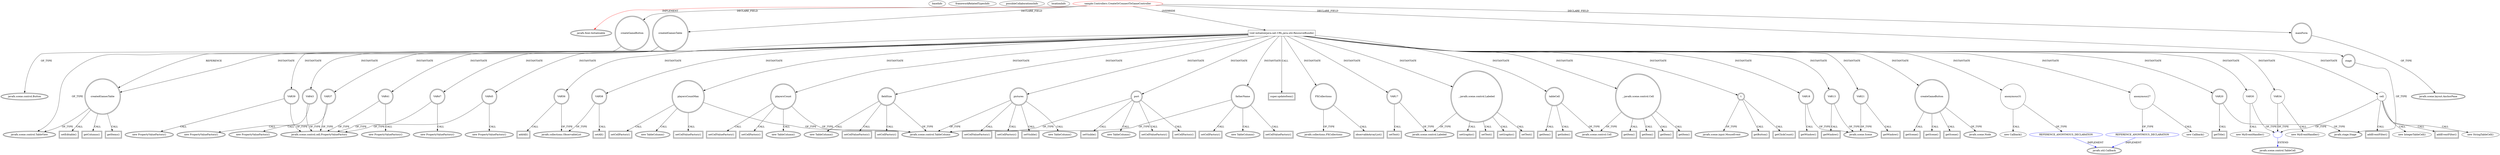 digraph {
baseInfo[graphId=2811,category="extension_graph",isAnonymous=false,possibleRelation=true]
frameworkRelatedTypesInfo[0="javafx.fxml.Initializable"]
possibleCollaborationsInfo[0="2811~OVERRIDING_METHOD_DECLARATION-INSTANTIATION-OVERRIDING_METHOD_DECLARATION-INSTANTIATION-OVERRIDING_METHOD_DECLARATION-INSTANTIATION-~javafx.fxml.Initializable ~javafx.scene.control.TableCell ~false~false",1="2811~OVERRIDING_METHOD_DECLARATION-INSTANTIATION-~javafx.fxml.Initializable ~javafx.util.Callback ~false~true"]
locationInfo[projectName="greenua14-TicTacToeClient",filePath="/greenua14-TicTacToeClient/TicTacToeClient-master/src/sample/Controllers/CreateOrConnectToGameController.java",contextSignature="CreateOrConnectToGameController",graphId="2811"]
0[label="sample.Controllers.CreateOrConnectToGameController",vertexType="ROOT_CLIENT_CLASS_DECLARATION",isFrameworkType=false,color=red]
1[label="javafx.fxml.Initializable",vertexType="FRAMEWORK_INTERFACE_TYPE",isFrameworkType=true,peripheries=2]
2[label="createGameButton",vertexType="FIELD_DECLARATION",isFrameworkType=true,peripheries=2,shape=circle]
3[label="javafx.scene.control.Button",vertexType="FRAMEWORK_CLASS_TYPE",isFrameworkType=true,peripheries=2]
4[label="createdGamesTable",vertexType="FIELD_DECLARATION",isFrameworkType=true,peripheries=2,shape=circle]
5[label="javafx.scene.control.TableView",vertexType="FRAMEWORK_CLASS_TYPE",isFrameworkType=true,peripheries=2]
6[label="mainForm",vertexType="FIELD_DECLARATION",isFrameworkType=true,peripheries=2,shape=circle]
7[label="javafx.scene.layout.AnchorPane",vertexType="FRAMEWORK_CLASS_TYPE",isFrameworkType=true,peripheries=2]
8[label="stage",vertexType="FIELD_DECLARATION",isFrameworkType=true,peripheries=2,shape=circle]
9[label="javafx.stage.Stage",vertexType="FRAMEWORK_CLASS_TYPE",isFrameworkType=true,peripheries=2]
10[label="void initialize(java.net.URL,java.util.ResourceBundle)",vertexType="OVERRIDING_METHOD_DECLARATION",isFrameworkType=false,shape=box]
12[label="fatherName",vertexType="VARIABLE_EXPRESION",isFrameworkType=true,peripheries=2,shape=circle]
13[label="javafx.scene.control.TableColumn",vertexType="FRAMEWORK_CLASS_TYPE",isFrameworkType=true,peripheries=2]
11[label="new TableColumn()",vertexType="CONSTRUCTOR_CALL",isFrameworkType=true,peripheries=2]
15[label="playersCountMax",vertexType="VARIABLE_EXPRESION",isFrameworkType=true,peripheries=2,shape=circle]
14[label="new TableColumn()",vertexType="CONSTRUCTOR_CALL",isFrameworkType=true,peripheries=2]
18[label="playersCount",vertexType="VARIABLE_EXPRESION",isFrameworkType=true,peripheries=2,shape=circle]
17[label="new TableColumn()",vertexType="CONSTRUCTOR_CALL",isFrameworkType=true,peripheries=2]
21[label="fieldSize",vertexType="VARIABLE_EXPRESION",isFrameworkType=true,peripheries=2,shape=circle]
20[label="new TableColumn()",vertexType="CONSTRUCTOR_CALL",isFrameworkType=true,peripheries=2]
24[label="port",vertexType="VARIABLE_EXPRESION",isFrameworkType=true,peripheries=2,shape=circle]
23[label="new TableColumn()",vertexType="CONSTRUCTOR_CALL",isFrameworkType=true,peripheries=2]
27[label="pictures",vertexType="VARIABLE_EXPRESION",isFrameworkType=true,peripheries=2,shape=circle]
26[label="new TableColumn()",vertexType="CONSTRUCTOR_CALL",isFrameworkType=true,peripheries=2]
29[label="FXCollections",vertexType="VARIABLE_EXPRESION",isFrameworkType=true,peripheries=2,shape=circle]
31[label="javafx.collections.FXCollections",vertexType="FRAMEWORK_CLASS_TYPE",isFrameworkType=true,peripheries=2]
30[label="observableArrayList()",vertexType="INSIDE_CALL",isFrameworkType=true,peripheries=2,shape=box]
32[label="super.updateItem()",vertexType="SUPER_CALL",isFrameworkType=true,peripheries=2,shape=box]
33[label="_:javafx.scene.control.Labeled",vertexType="VARIABLE_EXPRESION",isFrameworkType=true,peripheries=2,shape=circle]
35[label="javafx.scene.control.Labeled",vertexType="FRAMEWORK_CLASS_TYPE",isFrameworkType=true,peripheries=2]
34[label="setText()",vertexType="INSIDE_CALL",isFrameworkType=true,peripheries=2,shape=box]
37[label="setGraphic()",vertexType="INSIDE_CALL",isFrameworkType=true,peripheries=2,shape=box]
38[label="_:javafx.scene.control.Cell",vertexType="VARIABLE_EXPRESION",isFrameworkType=true,peripheries=2,shape=circle]
40[label="javafx.scene.control.Cell",vertexType="FRAMEWORK_CLASS_TYPE",isFrameworkType=true,peripheries=2]
39[label="getItem()",vertexType="INSIDE_CALL",isFrameworkType=true,peripheries=2,shape=box]
42[label="getItem()",vertexType="INSIDE_CALL",isFrameworkType=true,peripheries=2,shape=box]
43[label="t",vertexType="VARIABLE_EXPRESION",isFrameworkType=true,peripheries=2,shape=circle]
45[label="javafx.scene.input.MouseEvent",vertexType="FRAMEWORK_CLASS_TYPE",isFrameworkType=true,peripheries=2]
44[label="getButton()",vertexType="INSIDE_CALL",isFrameworkType=true,peripheries=2,shape=box]
47[label="getClickCount()",vertexType="INSIDE_CALL",isFrameworkType=true,peripheries=2,shape=box]
48[label="VAR13",vertexType="VARIABLE_EXPRESION",isFrameworkType=true,peripheries=2,shape=circle]
50[label="javafx.scene.Scene",vertexType="FRAMEWORK_CLASS_TYPE",isFrameworkType=true,peripheries=2]
49[label="getWindow()",vertexType="INSIDE_CALL",isFrameworkType=true,peripheries=2,shape=box]
51[label="createGameButton",vertexType="VARIABLE_EXPRESION",isFrameworkType=true,peripheries=2,shape=circle]
53[label="javafx.scene.Node",vertexType="FRAMEWORK_CLASS_TYPE",isFrameworkType=true,peripheries=2]
52[label="getScene()",vertexType="INSIDE_CALL",isFrameworkType=true,peripheries=2,shape=box]
54[label="tableCell",vertexType="VARIABLE_EXPRESION",isFrameworkType=true,peripheries=2,shape=circle]
55[label="getItem()",vertexType="INSIDE_CALL",isFrameworkType=true,peripheries=2,shape=box]
58[label="getIndex()",vertexType="INSIDE_CALL",isFrameworkType=true,peripheries=2,shape=box]
59[label="VAR17",vertexType="VARIABLE_EXPRESION",isFrameworkType=true,peripheries=2,shape=circle]
60[label="setText()",vertexType="INSIDE_CALL",isFrameworkType=true,peripheries=2,shape=box]
62[label="VAR18",vertexType="VARIABLE_EXPRESION",isFrameworkType=true,peripheries=2,shape=circle]
63[label="getWindow()",vertexType="INSIDE_CALL",isFrameworkType=true,peripheries=2,shape=box]
66[label="getScene()",vertexType="INSIDE_CALL",isFrameworkType=true,peripheries=2,shape=box]
67[label="VAR20",vertexType="VARIABLE_EXPRESION",isFrameworkType=true,peripheries=2,shape=circle]
68[label="getTitle()",vertexType="INSIDE_CALL",isFrameworkType=true,peripheries=2,shape=box]
70[label="VAR21",vertexType="VARIABLE_EXPRESION",isFrameworkType=true,peripheries=2,shape=circle]
71[label="getWindow()",vertexType="INSIDE_CALL",isFrameworkType=true,peripheries=2,shape=box]
74[label="getScene()",vertexType="INSIDE_CALL",isFrameworkType=true,peripheries=2,shape=box]
77[label="setText()",vertexType="INSIDE_CALL",isFrameworkType=true,peripheries=2,shape=box]
79[label="setGraphic()",vertexType="INSIDE_CALL",isFrameworkType=true,peripheries=2,shape=box]
81[label="getItem()",vertexType="INSIDE_CALL",isFrameworkType=true,peripheries=2,shape=box]
83[label="getItem()",vertexType="INSIDE_CALL",isFrameworkType=true,peripheries=2,shape=box]
85[label="anonymous27",vertexType="VARIABLE_EXPRESION",isFrameworkType=false,shape=circle]
86[label="REFERENCE_ANONYMOUS_DECLARATION",vertexType="REFERENCE_ANONYMOUS_DECLARATION",isFrameworkType=false,color=blue]
87[label="javafx.util.Callback",vertexType="FRAMEWORK_INTERFACE_TYPE",isFrameworkType=true,peripheries=2]
84[label="new Callback()",vertexType="CONSTRUCTOR_CALL",isFrameworkType=false]
89[label="cell",vertexType="VARIABLE_EXPRESION",isFrameworkType=false,shape=circle]
90[label="",vertexType="REFERENCE_CLIENT_CLASS_DECLARATION",isFrameworkType=false,color=blue]
91[label="javafx.scene.control.TableCell",vertexType="FRAMEWORK_CLASS_TYPE",isFrameworkType=true,peripheries=2]
88[label="new StringTableCell()",vertexType="CONSTRUCTOR_CALL",isFrameworkType=false]
93[label="addEventFilter()",vertexType="INSIDE_CALL",isFrameworkType=true,peripheries=2,shape=box]
95[label="VAR30",vertexType="VARIABLE_EXPRESION",isFrameworkType=false,shape=circle]
94[label="new MyEventHandler()",vertexType="CONSTRUCTOR_CALL",isFrameworkType=false]
98[label="anonymous31",vertexType="VARIABLE_EXPRESION",isFrameworkType=false,shape=circle]
99[label="REFERENCE_ANONYMOUS_DECLARATION",vertexType="REFERENCE_ANONYMOUS_DECLARATION",isFrameworkType=false,color=blue]
97[label="new Callback()",vertexType="CONSTRUCTOR_CALL",isFrameworkType=false]
101[label="new IntegerTableCell()",vertexType="CONSTRUCTOR_CALL",isFrameworkType=false]
104[label="addEventFilter()",vertexType="INSIDE_CALL",isFrameworkType=true,peripheries=2,shape=box]
106[label="VAR34",vertexType="VARIABLE_EXPRESION",isFrameworkType=false,shape=circle]
105[label="new MyEventHandler()",vertexType="CONSTRUCTOR_CALL",isFrameworkType=false]
108[label="createdGamesTable",vertexType="VARIABLE_EXPRESION",isFrameworkType=true,peripheries=2,shape=circle]
109[label="setEditable()",vertexType="INSIDE_CALL",isFrameworkType=true,peripheries=2,shape=box]
112[label="setCellValueFactory()",vertexType="INSIDE_CALL",isFrameworkType=true,peripheries=2,shape=box]
114[label="VAR37",vertexType="VARIABLE_EXPRESION",isFrameworkType=true,peripheries=2,shape=circle]
115[label="javafx.scene.control.cell.PropertyValueFactory",vertexType="FRAMEWORK_CLASS_TYPE",isFrameworkType=true,peripheries=2]
113[label="new PropertyValueFactory()",vertexType="CONSTRUCTOR_CALL",isFrameworkType=true,peripheries=2]
117[label="setCellValueFactory()",vertexType="INSIDE_CALL",isFrameworkType=true,peripheries=2,shape=box]
119[label="VAR39",vertexType="VARIABLE_EXPRESION",isFrameworkType=true,peripheries=2,shape=circle]
118[label="new PropertyValueFactory()",vertexType="CONSTRUCTOR_CALL",isFrameworkType=true,peripheries=2]
122[label="setCellValueFactory()",vertexType="INSIDE_CALL",isFrameworkType=true,peripheries=2,shape=box]
124[label="VAR41",vertexType="VARIABLE_EXPRESION",isFrameworkType=true,peripheries=2,shape=circle]
123[label="new PropertyValueFactory()",vertexType="CONSTRUCTOR_CALL",isFrameworkType=true,peripheries=2]
127[label="setCellValueFactory()",vertexType="INSIDE_CALL",isFrameworkType=true,peripheries=2,shape=box]
129[label="VAR43",vertexType="VARIABLE_EXPRESION",isFrameworkType=true,peripheries=2,shape=circle]
128[label="new PropertyValueFactory()",vertexType="CONSTRUCTOR_CALL",isFrameworkType=true,peripheries=2]
132[label="setCellValueFactory()",vertexType="INSIDE_CALL",isFrameworkType=true,peripheries=2,shape=box]
134[label="VAR45",vertexType="VARIABLE_EXPRESION",isFrameworkType=true,peripheries=2,shape=circle]
133[label="new PropertyValueFactory()",vertexType="CONSTRUCTOR_CALL",isFrameworkType=true,peripheries=2]
137[label="setCellValueFactory()",vertexType="INSIDE_CALL",isFrameworkType=true,peripheries=2,shape=box]
139[label="VAR47",vertexType="VARIABLE_EXPRESION",isFrameworkType=true,peripheries=2,shape=circle]
138[label="new PropertyValueFactory()",vertexType="CONSTRUCTOR_CALL",isFrameworkType=true,peripheries=2]
142[label="setCellFactory()",vertexType="INSIDE_CALL",isFrameworkType=true,peripheries=2,shape=box]
144[label="setCellFactory()",vertexType="INSIDE_CALL",isFrameworkType=true,peripheries=2,shape=box]
146[label="setCellFactory()",vertexType="INSIDE_CALL",isFrameworkType=true,peripheries=2,shape=box]
148[label="setCellFactory()",vertexType="INSIDE_CALL",isFrameworkType=true,peripheries=2,shape=box]
150[label="setCellFactory()",vertexType="INSIDE_CALL",isFrameworkType=true,peripheries=2,shape=box]
152[label="setCellFactory()",vertexType="INSIDE_CALL",isFrameworkType=true,peripheries=2,shape=box]
154[label="setVisible()",vertexType="INSIDE_CALL",isFrameworkType=true,peripheries=2,shape=box]
156[label="setVisible()",vertexType="INSIDE_CALL",isFrameworkType=true,peripheries=2,shape=box]
157[label="VAR56",vertexType="VARIABLE_EXPRESION",isFrameworkType=true,peripheries=2,shape=circle]
159[label="javafx.collections.ObservableList",vertexType="FRAMEWORK_INTERFACE_TYPE",isFrameworkType=true,peripheries=2]
158[label="addAll()",vertexType="INSIDE_CALL",isFrameworkType=true,peripheries=2,shape=box]
161[label="getColumns()",vertexType="INSIDE_CALL",isFrameworkType=true,peripheries=2,shape=box]
162[label="VAR58",vertexType="VARIABLE_EXPRESION",isFrameworkType=true,peripheries=2,shape=circle]
163[label="setAll()",vertexType="INSIDE_CALL",isFrameworkType=true,peripheries=2,shape=box]
166[label="getItems()",vertexType="INSIDE_CALL",isFrameworkType=true,peripheries=2,shape=box]
0->1[label="IMPLEMENT",color=red]
0->2[label="DECLARE_FIELD"]
2->3[label="OF_TYPE"]
0->4[label="DECLARE_FIELD"]
4->5[label="OF_TYPE"]
0->6[label="DECLARE_FIELD"]
6->7[label="OF_TYPE"]
0->8[label="DECLARE_FIELD"]
8->9[label="OF_TYPE"]
0->10[label="OVERRIDE"]
10->12[label="INSTANTIATE"]
12->13[label="OF_TYPE"]
12->11[label="CALL"]
10->15[label="INSTANTIATE"]
15->13[label="OF_TYPE"]
15->14[label="CALL"]
10->18[label="INSTANTIATE"]
18->13[label="OF_TYPE"]
18->17[label="CALL"]
10->21[label="INSTANTIATE"]
21->13[label="OF_TYPE"]
21->20[label="CALL"]
10->24[label="INSTANTIATE"]
24->13[label="OF_TYPE"]
24->23[label="CALL"]
10->27[label="INSTANTIATE"]
27->13[label="OF_TYPE"]
27->26[label="CALL"]
10->29[label="INSTANTIATE"]
29->31[label="OF_TYPE"]
29->30[label="CALL"]
10->32[label="CALL"]
10->33[label="INSTANTIATE"]
33->35[label="OF_TYPE"]
33->34[label="CALL"]
33->37[label="CALL"]
10->38[label="INSTANTIATE"]
38->40[label="OF_TYPE"]
38->39[label="CALL"]
38->42[label="CALL"]
10->43[label="INSTANTIATE"]
43->45[label="OF_TYPE"]
43->44[label="CALL"]
43->47[label="CALL"]
10->48[label="INSTANTIATE"]
48->50[label="OF_TYPE"]
48->49[label="CALL"]
10->51[label="INSTANTIATE"]
51->53[label="OF_TYPE"]
51->52[label="CALL"]
10->54[label="INSTANTIATE"]
54->40[label="OF_TYPE"]
54->55[label="CALL"]
54->58[label="CALL"]
10->59[label="INSTANTIATE"]
59->35[label="OF_TYPE"]
59->60[label="CALL"]
10->62[label="INSTANTIATE"]
62->50[label="OF_TYPE"]
62->63[label="CALL"]
51->66[label="CALL"]
10->67[label="INSTANTIATE"]
67->9[label="OF_TYPE"]
67->68[label="CALL"]
10->70[label="INSTANTIATE"]
70->50[label="OF_TYPE"]
70->71[label="CALL"]
51->74[label="CALL"]
33->77[label="CALL"]
33->79[label="CALL"]
38->81[label="CALL"]
38->83[label="CALL"]
10->85[label="INSTANTIATE"]
86->87[label="IMPLEMENT",color=blue]
85->86[label="OF_TYPE"]
85->84[label="CALL"]
10->89[label="INSTANTIATE"]
90->91[label="EXTEND",color=blue]
89->90[label="OF_TYPE"]
89->88[label="CALL"]
89->93[label="CALL"]
10->95[label="INSTANTIATE"]
95->90[label="OF_TYPE"]
95->94[label="CALL"]
10->98[label="INSTANTIATE"]
99->87[label="IMPLEMENT",color=blue]
98->99[label="OF_TYPE"]
98->97[label="CALL"]
89->101[label="CALL"]
89->104[label="CALL"]
10->106[label="INSTANTIATE"]
106->90[label="OF_TYPE"]
106->105[label="CALL"]
10->108[label="INSTANTIATE"]
4->108[label="REFERENCE"]
108->5[label="OF_TYPE"]
108->109[label="CALL"]
12->112[label="CALL"]
10->114[label="INSTANTIATE"]
114->115[label="OF_TYPE"]
114->113[label="CALL"]
18->117[label="CALL"]
10->119[label="INSTANTIATE"]
119->115[label="OF_TYPE"]
119->118[label="CALL"]
15->122[label="CALL"]
10->124[label="INSTANTIATE"]
124->115[label="OF_TYPE"]
124->123[label="CALL"]
21->127[label="CALL"]
10->129[label="INSTANTIATE"]
129->115[label="OF_TYPE"]
129->128[label="CALL"]
24->132[label="CALL"]
10->134[label="INSTANTIATE"]
134->115[label="OF_TYPE"]
134->133[label="CALL"]
27->137[label="CALL"]
10->139[label="INSTANTIATE"]
139->115[label="OF_TYPE"]
139->138[label="CALL"]
12->142[label="CALL"]
18->144[label="CALL"]
15->146[label="CALL"]
21->148[label="CALL"]
24->150[label="CALL"]
27->152[label="CALL"]
24->154[label="CALL"]
27->156[label="CALL"]
10->157[label="INSTANTIATE"]
157->159[label="OF_TYPE"]
157->158[label="CALL"]
108->161[label="CALL"]
10->162[label="INSTANTIATE"]
162->159[label="OF_TYPE"]
162->163[label="CALL"]
108->166[label="CALL"]
}
